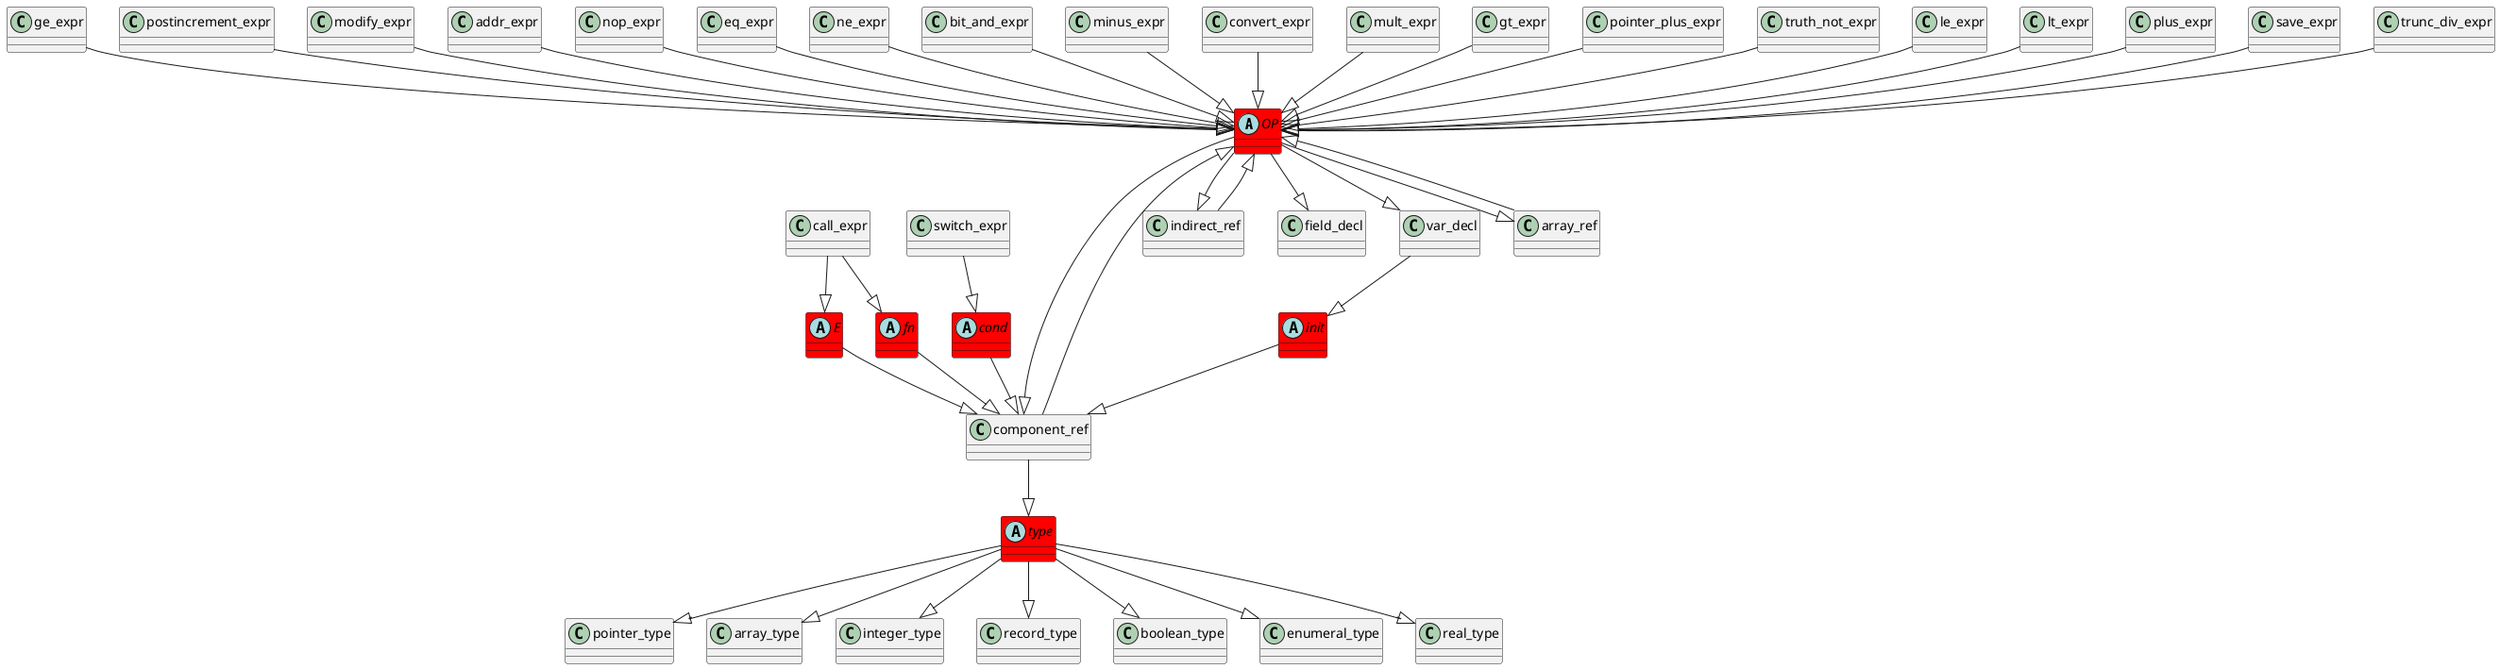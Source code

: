 @startuml
abstract class	OP	 #red	
OP	 --|> 	component_ref	
ge_expr	 --|> 	OP	
abstract class	type	 #red	
type	 --|> 	pointer_type	
component_ref	 --|> 	type	
OP	 --|> 	indirect_ref	
component_ref	 --|> 	OP	
OP	 --|> 	field_decl	
postincrement_expr	 --|> 	OP	
modify_expr	 --|> 	OP	
abstract class	E	 #red	
E	 --|> 	component_ref	
call_expr	 --|> 	E	
OP	 --|> 	var_decl	
indirect_ref	 --|> 	OP	
addr_expr	 --|> 	OP	
type	 --|> 	array_type	
abstract class	init	 #red	
init	 --|> 	component_ref	
var_decl	 --|> 	init	
nop_expr	 --|> 	OP	
eq_expr	 --|> 	OP	
ne_expr	 --|> 	OP	
bit_and_expr	 --|> 	OP	
type	 --|> 	integer_type	
type	 --|> 	record_type	
minus_expr	 --|> 	OP	
type	 --|> 	boolean_type	
convert_expr	 --|> 	OP	
array_ref	 --|> 	OP	
mult_expr	 --|> 	OP	
gt_expr	 --|> 	OP	
pointer_plus_expr	 --|> 	OP	
abstract class	fn	 #red	
fn	 --|> 	component_ref	
call_expr	 --|> 	fn	
truth_not_expr	 --|> 	OP	
le_expr	 --|> 	OP	
lt_expr	 --|> 	OP	
plus_expr	 --|> 	OP	
OP	 --|> 	array_ref	
save_expr	 --|> 	OP	
trunc_div_expr	 --|> 	OP	
type	 --|> 	enumeral_type	
type	 --|> 	real_type	
abstract class	cond	 #red	
cond	 --|> 	component_ref	
switch_expr	 --|> 	cond	
@enduml
